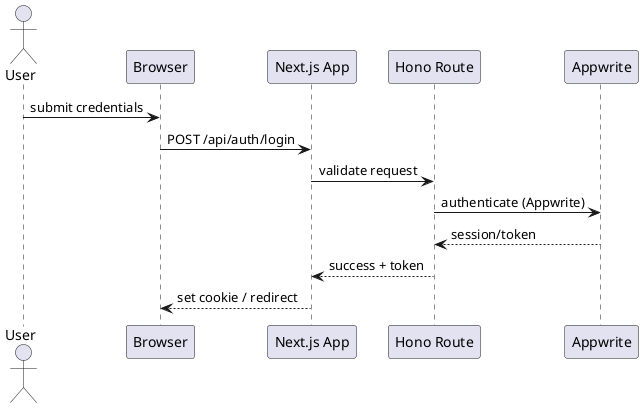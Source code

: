 @startuml
actor User
participant Browser
participant "Next.js App" as App
participant "Hono Route" as API
participant "Appwrite" as AW

User -> Browser: submit credentials
Browser -> App: POST /api/auth/login
App -> API: validate request
API -> AW: authenticate (Appwrite)
AW --> API: session/token
API --> App: success + token
App --> Browser: set cookie / redirect
@enduml
